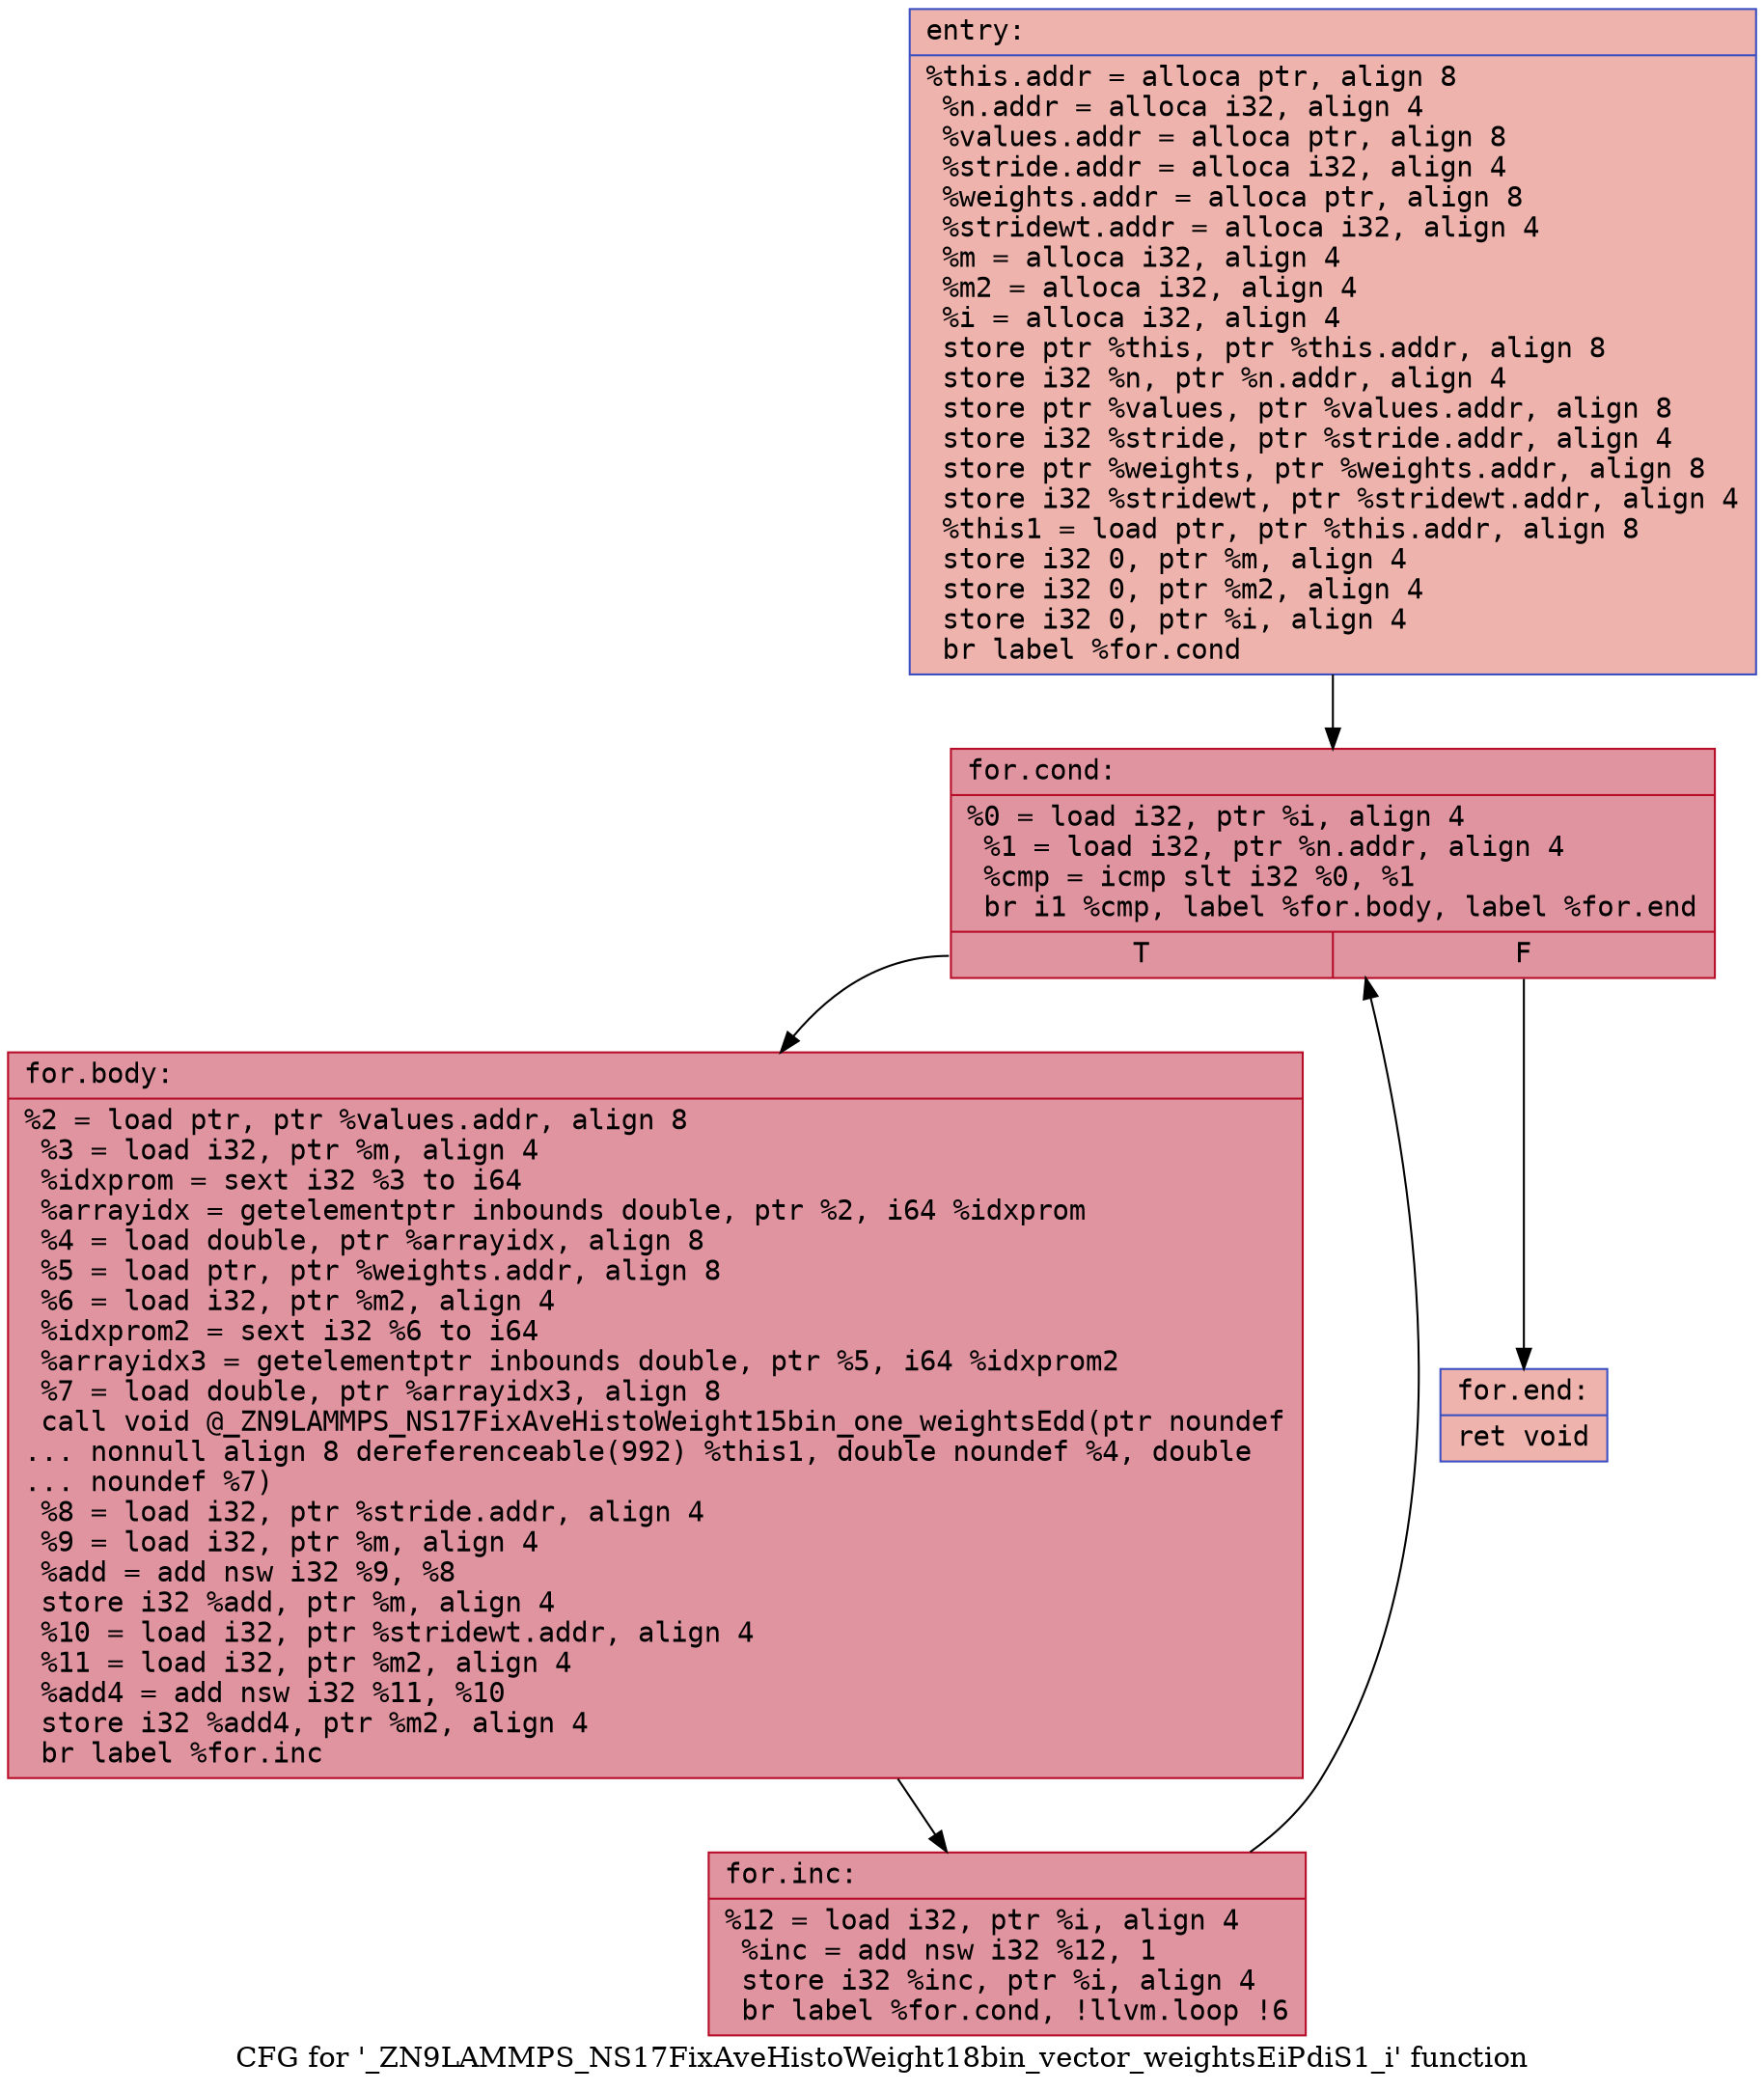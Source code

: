 digraph "CFG for '_ZN9LAMMPS_NS17FixAveHistoWeight18bin_vector_weightsEiPdiS1_i' function" {
	label="CFG for '_ZN9LAMMPS_NS17FixAveHistoWeight18bin_vector_weightsEiPdiS1_i' function";

	Node0x557d5be49af0 [shape=record,color="#3d50c3ff", style=filled, fillcolor="#d6524470" fontname="Courier",label="{entry:\l|  %this.addr = alloca ptr, align 8\l  %n.addr = alloca i32, align 4\l  %values.addr = alloca ptr, align 8\l  %stride.addr = alloca i32, align 4\l  %weights.addr = alloca ptr, align 8\l  %stridewt.addr = alloca i32, align 4\l  %m = alloca i32, align 4\l  %m2 = alloca i32, align 4\l  %i = alloca i32, align 4\l  store ptr %this, ptr %this.addr, align 8\l  store i32 %n, ptr %n.addr, align 4\l  store ptr %values, ptr %values.addr, align 8\l  store i32 %stride, ptr %stride.addr, align 4\l  store ptr %weights, ptr %weights.addr, align 8\l  store i32 %stridewt, ptr %stridewt.addr, align 4\l  %this1 = load ptr, ptr %this.addr, align 8\l  store i32 0, ptr %m, align 4\l  store i32 0, ptr %m2, align 4\l  store i32 0, ptr %i, align 4\l  br label %for.cond\l}"];
	Node0x557d5be49af0 -> Node0x557d5be49bd0[tooltip="entry -> for.cond\nProbability 100.00%" ];
	Node0x557d5be49bd0 [shape=record,color="#b70d28ff", style=filled, fillcolor="#b70d2870" fontname="Courier",label="{for.cond:\l|  %0 = load i32, ptr %i, align 4\l  %1 = load i32, ptr %n.addr, align 4\l  %cmp = icmp slt i32 %0, %1\l  br i1 %cmp, label %for.body, label %for.end\l|{<s0>T|<s1>F}}"];
	Node0x557d5be49bd0:s0 -> Node0x557d5be4aee0[tooltip="for.cond -> for.body\nProbability 96.88%" ];
	Node0x557d5be49bd0:s1 -> Node0x557d5be4af60[tooltip="for.cond -> for.end\nProbability 3.12%" ];
	Node0x557d5be4aee0 [shape=record,color="#b70d28ff", style=filled, fillcolor="#b70d2870" fontname="Courier",label="{for.body:\l|  %2 = load ptr, ptr %values.addr, align 8\l  %3 = load i32, ptr %m, align 4\l  %idxprom = sext i32 %3 to i64\l  %arrayidx = getelementptr inbounds double, ptr %2, i64 %idxprom\l  %4 = load double, ptr %arrayidx, align 8\l  %5 = load ptr, ptr %weights.addr, align 8\l  %6 = load i32, ptr %m2, align 4\l  %idxprom2 = sext i32 %6 to i64\l  %arrayidx3 = getelementptr inbounds double, ptr %5, i64 %idxprom2\l  %7 = load double, ptr %arrayidx3, align 8\l  call void @_ZN9LAMMPS_NS17FixAveHistoWeight15bin_one_weightsEdd(ptr noundef\l... nonnull align 8 dereferenceable(992) %this1, double noundef %4, double\l... noundef %7)\l  %8 = load i32, ptr %stride.addr, align 4\l  %9 = load i32, ptr %m, align 4\l  %add = add nsw i32 %9, %8\l  store i32 %add, ptr %m, align 4\l  %10 = load i32, ptr %stridewt.addr, align 4\l  %11 = load i32, ptr %m2, align 4\l  %add4 = add nsw i32 %11, %10\l  store i32 %add4, ptr %m2, align 4\l  br label %for.inc\l}"];
	Node0x557d5be4aee0 -> Node0x557d5be4a410[tooltip="for.body -> for.inc\nProbability 100.00%" ];
	Node0x557d5be4a410 [shape=record,color="#b70d28ff", style=filled, fillcolor="#b70d2870" fontname="Courier",label="{for.inc:\l|  %12 = load i32, ptr %i, align 4\l  %inc = add nsw i32 %12, 1\l  store i32 %inc, ptr %i, align 4\l  br label %for.cond, !llvm.loop !6\l}"];
	Node0x557d5be4a410 -> Node0x557d5be49bd0[tooltip="for.inc -> for.cond\nProbability 100.00%" ];
	Node0x557d5be4af60 [shape=record,color="#3d50c3ff", style=filled, fillcolor="#d6524470" fontname="Courier",label="{for.end:\l|  ret void\l}"];
}
